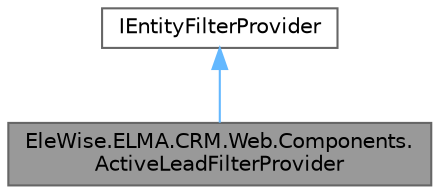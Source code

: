 digraph "EleWise.ELMA.CRM.Web.Components.ActiveLeadFilterProvider"
{
 // LATEX_PDF_SIZE
  bgcolor="transparent";
  edge [fontname=Helvetica,fontsize=10,labelfontname=Helvetica,labelfontsize=10];
  node [fontname=Helvetica,fontsize=10,shape=box,height=0.2,width=0.4];
  Node1 [id="Node000001",label="EleWise.ELMA.CRM.Web.Components.\lActiveLeadFilterProvider",height=0.2,width=0.4,color="gray40", fillcolor="grey60", style="filled", fontcolor="black",tooltip="Провайдер для фильтрации потенциальных клиентов (выбирает только активных)"];
  Node2 -> Node1 [id="edge1_Node000001_Node000002",dir="back",color="steelblue1",style="solid",tooltip=" "];
  Node2 [id="Node000002",label="IEntityFilterProvider",height=0.2,width=0.4,color="gray40", fillcolor="white", style="filled",tooltip=" "];
}
